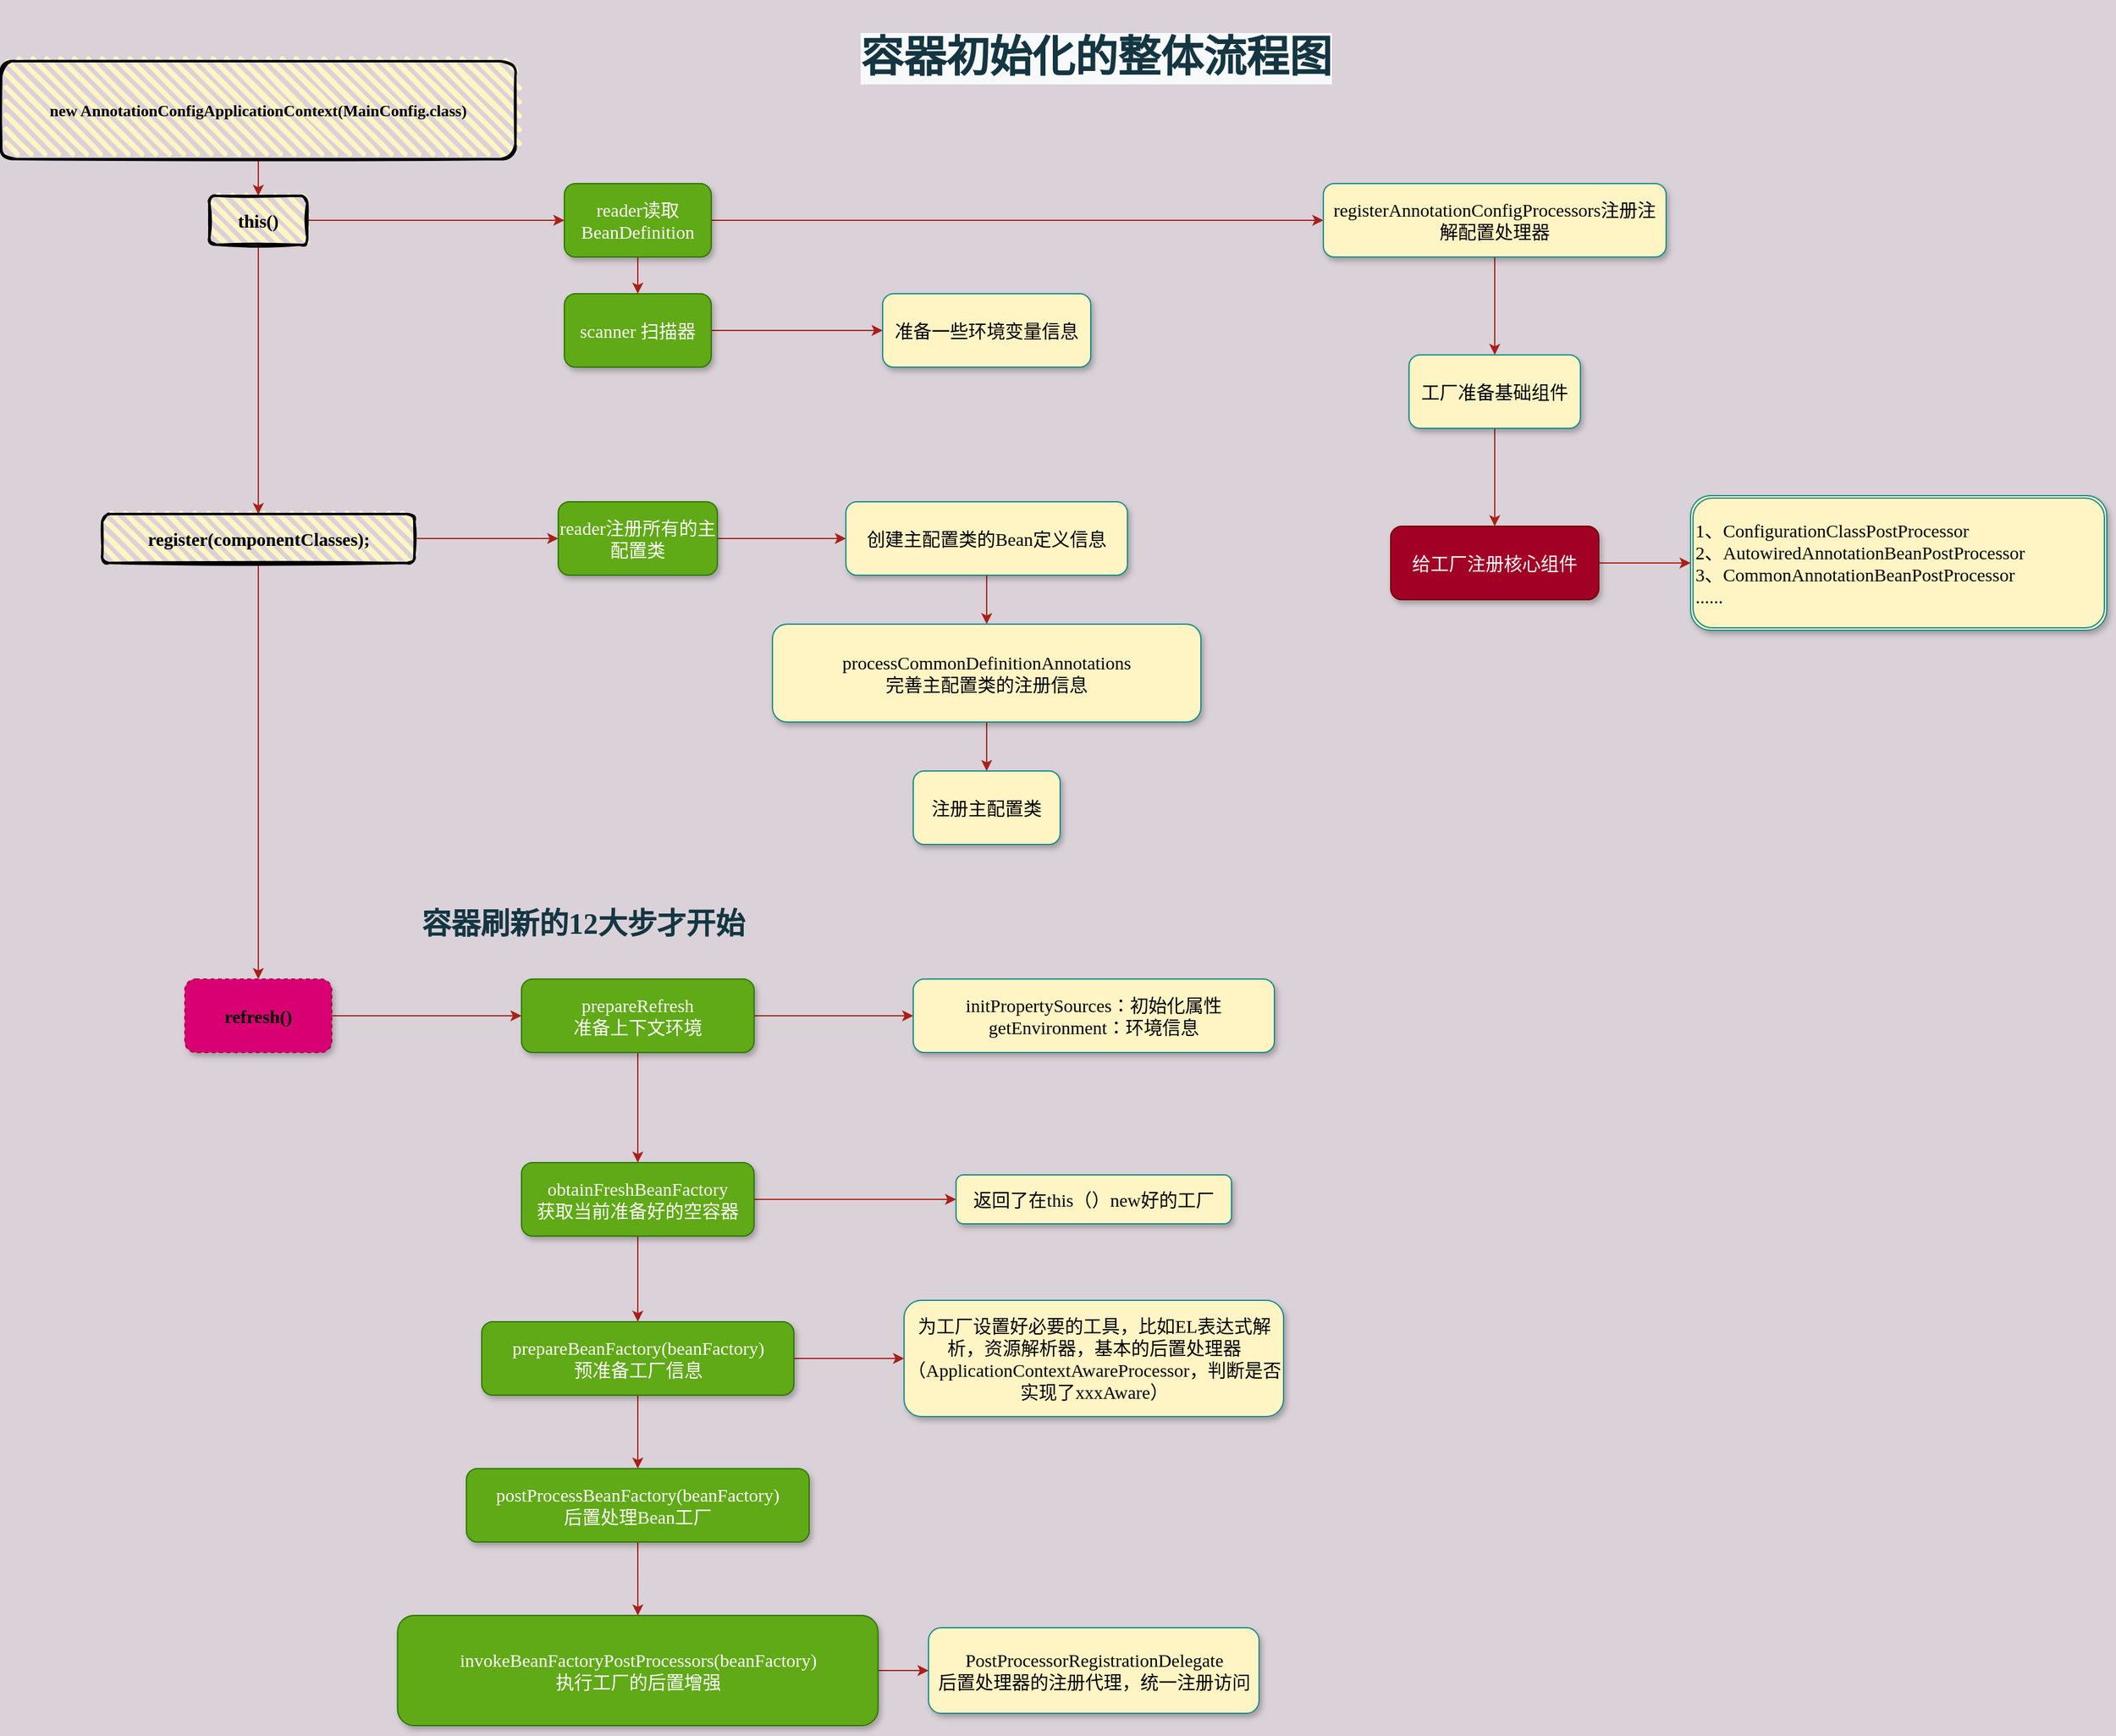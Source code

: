 <mxfile version="17.4.2" type="device"><diagram id="G0G6ft2l7NGfaG3M-63E" name="第 1 页"><mxGraphModel dx="1050" dy="976" grid="1" gridSize="10" guides="1" tooltips="1" connect="1" arrows="1" fold="1" page="1" pageScale="1" pageWidth="3300" pageHeight="4681" background="#DAD2D8" math="0" shadow="0"><root><mxCell id="0"/><mxCell id="1" parent="0"/><mxCell id="FQjSjVUGfeH6MWeQi8i--1" value="&lt;h1&gt;&lt;b&gt;&lt;font face=&quot;Comic Sans MS&quot;&gt;容器刷新的12大步才开始&lt;/font&gt;&lt;/b&gt;&lt;/h1&gt;" style="text;html=1;align=center;verticalAlign=middle;resizable=0;points=[];autosize=1;strokeColor=none;fillColor=none;fontColor=#143642;" vertex="1" parent="1"><mxGeometry x="415" y="790" width="280" height="50" as="geometry"/></mxCell><mxCell id="FQjSjVUGfeH6MWeQi8i--5" value="" style="edgeStyle=orthogonalEdgeStyle;curved=0;rounded=1;sketch=0;orthogonalLoop=1;jettySize=auto;html=1;fontFamily=Comic Sans MS;fontColor=#000000;strokeColor=#A8201A;fillColor=#FAE5C7;" edge="1" parent="1" source="FQjSjVUGfeH6MWeQi8i--3" target="FQjSjVUGfeH6MWeQi8i--4"><mxGeometry relative="1" as="geometry"/></mxCell><mxCell id="FQjSjVUGfeH6MWeQi8i--3" value="&lt;pre style=&quot;font-size: 9.8pt&quot;&gt;&lt;font color=&quot;#000000&quot; face=&quot;Comic Sans MS&quot;&gt;&lt;b&gt;new AnnotationConfigApplicationContext(MainConfig.class)&lt;/b&gt;&lt;/font&gt;&lt;/pre&gt;" style="rounded=1;whiteSpace=wrap;html=1;strokeWidth=2;fillWeight=4;hachureGap=8;hachureAngle=45;fillColor=#FFF4C3;sketch=1;fontColor=#143642;" vertex="1" parent="1"><mxGeometry x="80" y="110" width="420" height="80" as="geometry"/></mxCell><mxCell id="FQjSjVUGfeH6MWeQi8i--7" value="" style="edgeStyle=orthogonalEdgeStyle;curved=0;rounded=1;sketch=0;orthogonalLoop=1;jettySize=auto;html=1;fontFamily=Comic Sans MS;fontSize=15;fontColor=#000000;strokeColor=#A8201A;fillColor=#FAE5C7;" edge="1" parent="1" source="FQjSjVUGfeH6MWeQi8i--4" target="FQjSjVUGfeH6MWeQi8i--6"><mxGeometry relative="1" as="geometry"/></mxCell><mxCell id="FQjSjVUGfeH6MWeQi8i--13" style="edgeStyle=orthogonalEdgeStyle;curved=0;rounded=1;sketch=0;orthogonalLoop=1;jettySize=auto;html=1;fontFamily=Comic Sans MS;fontSize=15;fontColor=#000000;strokeColor=#A8201A;fillColor=#FAE5C7;entryX=0;entryY=0.5;entryDx=0;entryDy=0;" edge="1" parent="1" source="FQjSjVUGfeH6MWeQi8i--4" target="FQjSjVUGfeH6MWeQi8i--12"><mxGeometry relative="1" as="geometry"><mxPoint x="360" y="240" as="targetPoint"/></mxGeometry></mxCell><mxCell id="FQjSjVUGfeH6MWeQi8i--4" value="&lt;pre&gt;&lt;font color=&quot;#000000&quot; face=&quot;Comic Sans MS&quot; size=&quot;1&quot;&gt;&lt;b style=&quot;font-size: 15px&quot;&gt;this()&lt;/b&gt;&lt;/font&gt;&lt;/pre&gt;" style="whiteSpace=wrap;html=1;fillColor=#FFF4C3;fontColor=#143642;rounded=1;strokeWidth=2;fillWeight=4;hachureGap=8;hachureAngle=45;sketch=1;" vertex="1" parent="1"><mxGeometry x="250" y="220" width="80" height="40" as="geometry"/></mxCell><mxCell id="FQjSjVUGfeH6MWeQi8i--10" value="" style="edgeStyle=orthogonalEdgeStyle;curved=0;rounded=1;sketch=0;orthogonalLoop=1;jettySize=auto;html=1;fontFamily=Comic Sans MS;fontSize=15;fontColor=#000000;strokeColor=#A8201A;fillColor=#FAE5C7;" edge="1" parent="1" source="FQjSjVUGfeH6MWeQi8i--6" target="FQjSjVUGfeH6MWeQi8i--8"><mxGeometry relative="1" as="geometry"/></mxCell><mxCell id="FQjSjVUGfeH6MWeQi8i--27" style="edgeStyle=orthogonalEdgeStyle;curved=0;rounded=1;sketch=0;orthogonalLoop=1;jettySize=auto;html=1;fontFamily=Comic Sans MS;fontSize=15;fontColor=#000000;strokeColor=#A8201A;fillColor=#FAE5C7;" edge="1" parent="1" source="FQjSjVUGfeH6MWeQi8i--6" target="FQjSjVUGfeH6MWeQi8i--26"><mxGeometry relative="1" as="geometry"/></mxCell><mxCell id="FQjSjVUGfeH6MWeQi8i--6" value="&lt;pre&gt;&lt;pre style=&quot;font-size: 9.8pt&quot;&gt;&lt;font color=&quot;#000000&quot; style=&quot;font-size: 15px&quot; face=&quot;Comic Sans MS&quot;&gt;&lt;b&gt;register(componentClasses);&lt;/b&gt;&lt;/font&gt;&lt;/pre&gt;&lt;/pre&gt;" style="whiteSpace=wrap;html=1;fillColor=#FFF4C3;fontColor=#143642;rounded=1;strokeWidth=2;fillWeight=4;hachureGap=8;hachureAngle=45;sketch=1;" vertex="1" parent="1"><mxGeometry x="162.5" y="480" width="255" height="40" as="geometry"/></mxCell><mxCell id="FQjSjVUGfeH6MWeQi8i--36" style="edgeStyle=orthogonalEdgeStyle;curved=0;rounded=1;sketch=0;orthogonalLoop=1;jettySize=auto;html=1;fontFamily=Comic Sans MS;fontSize=35;fontColor=#000000;strokeColor=#A8201A;fillColor=#FAE5C7;" edge="1" parent="1" source="FQjSjVUGfeH6MWeQi8i--8" target="FQjSjVUGfeH6MWeQi8i--35"><mxGeometry relative="1" as="geometry"/></mxCell><mxCell id="FQjSjVUGfeH6MWeQi8i--8" value="&lt;pre style=&quot;color: rgb(20 , 54 , 66) ; font-size: 12px&quot;&gt;&lt;font color=&quot;#000000&quot; face=&quot;Comic Sans MS&quot; size=&quot;1&quot;&gt;&lt;b style=&quot;font-size: 15px&quot;&gt;refresh()&lt;/b&gt;&lt;/font&gt;&lt;/pre&gt;" style="rounded=1;whiteSpace=wrap;html=1;labelBackgroundColor=none;sketch=0;fontFamily=Comic Sans MS;fontSize=15;fontColor=#ffffff;strokeColor=#A50040;fillColor=#d80073;labelBorderColor=none;glass=0;shadow=1;dashed=1;" vertex="1" parent="1"><mxGeometry x="230" y="860" width="120" height="60" as="geometry"/></mxCell><mxCell id="FQjSjVUGfeH6MWeQi8i--15" value="" style="edgeStyle=orthogonalEdgeStyle;curved=0;rounded=1;sketch=0;orthogonalLoop=1;jettySize=auto;html=1;fontFamily=Comic Sans MS;fontSize=15;fontColor=#000000;strokeColor=#A8201A;fillColor=#FAE5C7;" edge="1" parent="1" source="FQjSjVUGfeH6MWeQi8i--12" target="FQjSjVUGfeH6MWeQi8i--14"><mxGeometry relative="1" as="geometry"/></mxCell><mxCell id="FQjSjVUGfeH6MWeQi8i--23" value="" style="edgeStyle=orthogonalEdgeStyle;curved=0;rounded=1;sketch=0;orthogonalLoop=1;jettySize=auto;html=1;fontFamily=Comic Sans MS;fontSize=15;fontColor=#000000;strokeColor=#A8201A;fillColor=#FAE5C7;" edge="1" parent="1" source="FQjSjVUGfeH6MWeQi8i--12" target="FQjSjVUGfeH6MWeQi8i--22"><mxGeometry relative="1" as="geometry"/></mxCell><mxCell id="FQjSjVUGfeH6MWeQi8i--12" value="reader读取BeanDefinition" style="rounded=1;whiteSpace=wrap;html=1;shadow=1;glass=0;labelBackgroundColor=none;labelBorderColor=none;sketch=0;fontFamily=Comic Sans MS;fontSize=15;fontColor=#ffffff;strokeColor=#2D7600;fillColor=#60a917;" vertex="1" parent="1"><mxGeometry x="540" y="210" width="120" height="60" as="geometry"/></mxCell><mxCell id="FQjSjVUGfeH6MWeQi8i--17" value="" style="edgeStyle=orthogonalEdgeStyle;curved=0;rounded=1;sketch=0;orthogonalLoop=1;jettySize=auto;html=1;fontFamily=Comic Sans MS;fontSize=15;fontColor=#000000;strokeColor=#A8201A;fillColor=#FAE5C7;" edge="1" parent="1" source="FQjSjVUGfeH6MWeQi8i--14" target="FQjSjVUGfeH6MWeQi8i--16"><mxGeometry relative="1" as="geometry"/></mxCell><mxCell id="FQjSjVUGfeH6MWeQi8i--14" value="registerAnnotationConfigProcessors注册注解配置处理器" style="rounded=1;whiteSpace=wrap;html=1;shadow=1;glass=0;labelBackgroundColor=none;labelBorderColor=none;sketch=0;fontFamily=Comic Sans MS;fontSize=15;fontColor=#000000;strokeColor=#0F8B8D;fillColor=#FFF4C3;" vertex="1" parent="1"><mxGeometry x="1160" y="210" width="280" height="60" as="geometry"/></mxCell><mxCell id="FQjSjVUGfeH6MWeQi8i--19" value="" style="edgeStyle=orthogonalEdgeStyle;curved=0;rounded=1;sketch=0;orthogonalLoop=1;jettySize=auto;html=1;fontFamily=Comic Sans MS;fontSize=15;fontColor=#000000;strokeColor=#A8201A;fillColor=#FAE5C7;" edge="1" parent="1" source="FQjSjVUGfeH6MWeQi8i--16" target="FQjSjVUGfeH6MWeQi8i--18"><mxGeometry relative="1" as="geometry"/></mxCell><mxCell id="FQjSjVUGfeH6MWeQi8i--16" value="工厂准备基础组件" style="rounded=1;whiteSpace=wrap;html=1;shadow=1;glass=0;labelBackgroundColor=none;labelBorderColor=none;sketch=0;fontFamily=Comic Sans MS;fontSize=15;fontColor=#000000;strokeColor=#0F8B8D;fillColor=#FFF4C3;" vertex="1" parent="1"><mxGeometry x="1230" y="350" width="140" height="60" as="geometry"/></mxCell><mxCell id="FQjSjVUGfeH6MWeQi8i--21" value="" style="edgeStyle=orthogonalEdgeStyle;curved=0;rounded=1;sketch=0;orthogonalLoop=1;jettySize=auto;html=1;fontFamily=Comic Sans MS;fontSize=15;fontColor=#000000;strokeColor=#A8201A;fillColor=#FAE5C7;" edge="1" parent="1" source="FQjSjVUGfeH6MWeQi8i--18" target="FQjSjVUGfeH6MWeQi8i--20"><mxGeometry relative="1" as="geometry"/></mxCell><mxCell id="FQjSjVUGfeH6MWeQi8i--18" value="给工厂注册核心组件" style="rounded=1;whiteSpace=wrap;html=1;shadow=1;glass=0;labelBackgroundColor=none;labelBorderColor=none;sketch=0;fontFamily=Comic Sans MS;fontSize=15;fontColor=#ffffff;strokeColor=#6F0000;fillColor=#a20025;" vertex="1" parent="1"><mxGeometry x="1215" y="490" width="170" height="60" as="geometry"/></mxCell><mxCell id="FQjSjVUGfeH6MWeQi8i--20" value="1、ConfigurationClassPostProcessor&lt;br&gt;2、AutowiredAnnotationBeanPostProcessor&lt;br&gt;3、CommonAnnotationBeanPostProcessor&lt;br&gt;......" style="shape=ext;double=1;rounded=1;whiteSpace=wrap;html=1;shadow=1;glass=0;labelBackgroundColor=none;labelBorderColor=none;sketch=0;fontFamily=Comic Sans MS;fontSize=15;fontColor=#000000;strokeColor=#0F8B8D;fillColor=#FFF4C3;align=left;" vertex="1" parent="1"><mxGeometry x="1460" y="465" width="340" height="110" as="geometry"/></mxCell><mxCell id="FQjSjVUGfeH6MWeQi8i--25" style="edgeStyle=orthogonalEdgeStyle;curved=0;rounded=1;sketch=0;orthogonalLoop=1;jettySize=auto;html=1;entryX=0;entryY=0.5;entryDx=0;entryDy=0;fontFamily=Comic Sans MS;fontSize=15;fontColor=#000000;strokeColor=#A8201A;fillColor=#FAE5C7;" edge="1" parent="1" source="FQjSjVUGfeH6MWeQi8i--22" target="FQjSjVUGfeH6MWeQi8i--24"><mxGeometry relative="1" as="geometry"/></mxCell><mxCell id="FQjSjVUGfeH6MWeQi8i--22" value="scanner 扫描器" style="rounded=1;whiteSpace=wrap;html=1;shadow=1;glass=0;labelBackgroundColor=none;labelBorderColor=none;sketch=0;fontFamily=Comic Sans MS;fontSize=15;fontColor=#ffffff;strokeColor=#2D7600;fillColor=#60a917;" vertex="1" parent="1"><mxGeometry x="540" y="300" width="120" height="60" as="geometry"/></mxCell><mxCell id="FQjSjVUGfeH6MWeQi8i--24" value="准备一些环境变量信息" style="rounded=1;whiteSpace=wrap;html=1;shadow=1;glass=0;labelBackgroundColor=none;labelBorderColor=none;sketch=0;fontFamily=Comic Sans MS;fontSize=15;fontColor=#000000;strokeColor=#0F8B8D;fillColor=#FFF4C3;" vertex="1" parent="1"><mxGeometry x="800" y="300" width="170" height="60" as="geometry"/></mxCell><mxCell id="FQjSjVUGfeH6MWeQi8i--29" style="edgeStyle=orthogonalEdgeStyle;curved=0;rounded=1;sketch=0;orthogonalLoop=1;jettySize=auto;html=1;fontFamily=Comic Sans MS;fontSize=15;fontColor=#000000;strokeColor=#A8201A;fillColor=#FAE5C7;" edge="1" parent="1" source="FQjSjVUGfeH6MWeQi8i--26" target="FQjSjVUGfeH6MWeQi8i--28"><mxGeometry relative="1" as="geometry"/></mxCell><mxCell id="FQjSjVUGfeH6MWeQi8i--26" value="reader注册所有的主配置类" style="rounded=1;whiteSpace=wrap;html=1;shadow=1;glass=0;labelBackgroundColor=none;labelBorderColor=none;sketch=0;fontFamily=Comic Sans MS;fontSize=15;fontColor=#ffffff;strokeColor=#2D7600;fillColor=#60a917;" vertex="1" parent="1"><mxGeometry x="535" y="470" width="130" height="60" as="geometry"/></mxCell><mxCell id="FQjSjVUGfeH6MWeQi8i--31" value="" style="edgeStyle=orthogonalEdgeStyle;curved=0;rounded=1;sketch=0;orthogonalLoop=1;jettySize=auto;html=1;fontFamily=Comic Sans MS;fontSize=15;fontColor=#000000;strokeColor=#A8201A;fillColor=#FAE5C7;" edge="1" parent="1" source="FQjSjVUGfeH6MWeQi8i--28" target="FQjSjVUGfeH6MWeQi8i--30"><mxGeometry relative="1" as="geometry"/></mxCell><mxCell id="FQjSjVUGfeH6MWeQi8i--28" value="创建主配置类的Bean定义信息" style="rounded=1;whiteSpace=wrap;html=1;shadow=1;glass=0;labelBackgroundColor=none;labelBorderColor=none;sketch=0;fontFamily=Comic Sans MS;fontSize=15;fontColor=#000000;strokeColor=#0F8B8D;fillColor=#FFF4C3;" vertex="1" parent="1"><mxGeometry x="770" y="470" width="230" height="60" as="geometry"/></mxCell><mxCell id="FQjSjVUGfeH6MWeQi8i--33" value="" style="edgeStyle=orthogonalEdgeStyle;curved=0;rounded=1;sketch=0;orthogonalLoop=1;jettySize=auto;html=1;fontFamily=Comic Sans MS;fontSize=15;fontColor=#000000;strokeColor=#A8201A;fillColor=#FAE5C7;" edge="1" parent="1" source="FQjSjVUGfeH6MWeQi8i--30" target="FQjSjVUGfeH6MWeQi8i--32"><mxGeometry relative="1" as="geometry"/></mxCell><mxCell id="FQjSjVUGfeH6MWeQi8i--30" value="processCommonDefinitionAnnotations&lt;br&gt;完善主配置类的注册信息" style="rounded=1;whiteSpace=wrap;html=1;shadow=1;glass=0;labelBackgroundColor=none;labelBorderColor=none;sketch=0;fontFamily=Comic Sans MS;fontSize=15;fontColor=#000000;strokeColor=#0F8B8D;fillColor=#FFF4C3;" vertex="1" parent="1"><mxGeometry x="710" y="570" width="350" height="80" as="geometry"/></mxCell><mxCell id="FQjSjVUGfeH6MWeQi8i--32" value="注册主配置类" style="whiteSpace=wrap;html=1;fontSize=15;fontFamily=Comic Sans MS;fillColor=#FFF4C3;strokeColor=#0F8B8D;fontColor=#000000;rounded=1;shadow=1;glass=0;labelBackgroundColor=none;labelBorderColor=none;sketch=0;" vertex="1" parent="1"><mxGeometry x="825" y="690" width="120" height="60" as="geometry"/></mxCell><mxCell id="FQjSjVUGfeH6MWeQi8i--34" value="&lt;h1 style=&quot;color: rgb(20 , 54 , 66) ; font-family: &amp;#34;helvetica&amp;#34; ; font-style: normal ; letter-spacing: normal ; text-align: center ; text-indent: 0px ; text-transform: none ; word-spacing: 0px ; background-color: rgb(248 , 249 , 250)&quot;&gt;&lt;b&gt;&lt;font face=&quot;Comic Sans MS&quot; style=&quot;font-size: 35px&quot;&gt;容器初始化的整体流程图&lt;/font&gt;&lt;/b&gt;&lt;/h1&gt;" style="text;whiteSpace=wrap;html=1;fontSize=15;fontFamily=Comic Sans MS;fontColor=#000000;" vertex="1" parent="1"><mxGeometry x="780" y="60" width="500" height="70" as="geometry"/></mxCell><mxCell id="FQjSjVUGfeH6MWeQi8i--38" style="edgeStyle=orthogonalEdgeStyle;curved=0;rounded=1;sketch=0;orthogonalLoop=1;jettySize=auto;html=1;fontFamily=Comic Sans MS;fontSize=35;fontColor=#000000;strokeColor=#A8201A;fillColor=#FAE5C7;" edge="1" parent="1" source="FQjSjVUGfeH6MWeQi8i--35" target="FQjSjVUGfeH6MWeQi8i--37"><mxGeometry relative="1" as="geometry"/></mxCell><mxCell id="FQjSjVUGfeH6MWeQi8i--40" value="" style="edgeStyle=orthogonalEdgeStyle;curved=0;rounded=1;sketch=0;orthogonalLoop=1;jettySize=auto;html=1;fontFamily=Comic Sans MS;fontSize=35;fontColor=#000000;strokeColor=#A8201A;fillColor=#FAE5C7;" edge="1" parent="1" source="FQjSjVUGfeH6MWeQi8i--35" target="FQjSjVUGfeH6MWeQi8i--39"><mxGeometry relative="1" as="geometry"/></mxCell><mxCell id="FQjSjVUGfeH6MWeQi8i--35" value="prepareRefresh&lt;br&gt;准备上下文环境" style="rounded=1;whiteSpace=wrap;html=1;shadow=1;glass=0;labelBackgroundColor=none;labelBorderColor=none;sketch=0;fontFamily=Comic Sans MS;fontSize=15;fontColor=#ffffff;strokeColor=#2D7600;fillColor=#60a917;" vertex="1" parent="1"><mxGeometry x="505" y="860" width="190" height="60" as="geometry"/></mxCell><mxCell id="FQjSjVUGfeH6MWeQi8i--37" value="initPropertySources：初始化属性&lt;br&gt;getEnvironment：环境信息" style="rounded=1;whiteSpace=wrap;html=1;shadow=1;glass=0;labelBackgroundColor=none;labelBorderColor=none;sketch=0;fontFamily=Comic Sans MS;fontSize=15;fontColor=#000000;strokeColor=#0F8B8D;fillColor=#FFF4C3;" vertex="1" parent="1"><mxGeometry x="825" y="860" width="295" height="60" as="geometry"/></mxCell><mxCell id="FQjSjVUGfeH6MWeQi8i--42" style="edgeStyle=orthogonalEdgeStyle;curved=0;rounded=1;sketch=0;orthogonalLoop=1;jettySize=auto;html=1;fontFamily=Comic Sans MS;fontSize=35;fontColor=#000000;strokeColor=#A8201A;fillColor=#FAE5C7;" edge="1" parent="1" source="FQjSjVUGfeH6MWeQi8i--39" target="FQjSjVUGfeH6MWeQi8i--41"><mxGeometry relative="1" as="geometry"/></mxCell><mxCell id="FQjSjVUGfeH6MWeQi8i--44" style="edgeStyle=orthogonalEdgeStyle;curved=0;rounded=1;sketch=0;orthogonalLoop=1;jettySize=auto;html=1;entryX=0.5;entryY=0;entryDx=0;entryDy=0;fontFamily=Comic Sans MS;fontSize=35;fontColor=#000000;strokeColor=#A8201A;fillColor=#FAE5C7;" edge="1" parent="1" source="FQjSjVUGfeH6MWeQi8i--39" target="FQjSjVUGfeH6MWeQi8i--43"><mxGeometry relative="1" as="geometry"/></mxCell><mxCell id="FQjSjVUGfeH6MWeQi8i--39" value="obtainFreshBeanFactory&lt;br&gt;获取当前准备好的空容器" style="rounded=1;whiteSpace=wrap;html=1;shadow=1;glass=0;labelBackgroundColor=none;labelBorderColor=none;sketch=0;fontFamily=Comic Sans MS;fontSize=15;fontColor=#ffffff;strokeColor=#2D7600;fillColor=#60a917;" vertex="1" parent="1"><mxGeometry x="505" y="1010" width="190" height="60" as="geometry"/></mxCell><mxCell id="FQjSjVUGfeH6MWeQi8i--41" value="返回了在this（）new好的工厂" style="rounded=1;whiteSpace=wrap;html=1;shadow=1;glass=0;labelBackgroundColor=none;labelBorderColor=none;sketch=0;fontFamily=Comic Sans MS;fontSize=15;fontColor=#000000;strokeColor=#0F8B8D;fillColor=#FFF4C3;" vertex="1" parent="1"><mxGeometry x="860" y="1020" width="225" height="40" as="geometry"/></mxCell><mxCell id="FQjSjVUGfeH6MWeQi8i--47" style="edgeStyle=orthogonalEdgeStyle;curved=0;rounded=1;sketch=0;orthogonalLoop=1;jettySize=auto;html=1;fontFamily=Comic Sans MS;fontSize=35;fontColor=#000000;strokeColor=#A8201A;fillColor=#FAE5C7;" edge="1" parent="1" source="FQjSjVUGfeH6MWeQi8i--43" target="FQjSjVUGfeH6MWeQi8i--45"><mxGeometry relative="1" as="geometry"/></mxCell><mxCell id="FQjSjVUGfeH6MWeQi8i--51" value="" style="edgeStyle=orthogonalEdgeStyle;curved=0;rounded=1;sketch=0;orthogonalLoop=1;jettySize=auto;html=1;fontFamily=Comic Sans MS;fontSize=35;fontColor=#000000;strokeColor=#A8201A;fillColor=#FAE5C7;" edge="1" parent="1" source="FQjSjVUGfeH6MWeQi8i--43" target="FQjSjVUGfeH6MWeQi8i--48"><mxGeometry relative="1" as="geometry"/></mxCell><mxCell id="FQjSjVUGfeH6MWeQi8i--43" value="prepareBeanFactory(beanFactory)&lt;br&gt;预准备工厂信息" style="rounded=1;whiteSpace=wrap;html=1;shadow=1;glass=0;labelBackgroundColor=none;labelBorderColor=none;sketch=0;fontFamily=Comic Sans MS;fontSize=15;fontColor=#ffffff;strokeColor=#2D7600;fillColor=#60a917;" vertex="1" parent="1"><mxGeometry x="472.5" y="1140" width="255" height="60" as="geometry"/></mxCell><mxCell id="FQjSjVUGfeH6MWeQi8i--45" value="为工厂设置好必要的工具，比如EL表达式解析，资源解析器，基本的后置处理器（ApplicationContextAwareProcessor，判断是否实现了xxxAware）" style="rounded=1;whiteSpace=wrap;html=1;shadow=1;glass=0;labelBackgroundColor=none;labelBorderColor=none;sketch=0;fontFamily=Comic Sans MS;fontSize=15;fontColor=#000000;strokeColor=#0F8B8D;fillColor=#FFF4C3;" vertex="1" parent="1"><mxGeometry x="817.5" y="1122.5" width="310" height="95" as="geometry"/></mxCell><mxCell id="FQjSjVUGfeH6MWeQi8i--52" value="" style="edgeStyle=orthogonalEdgeStyle;curved=0;rounded=1;sketch=0;orthogonalLoop=1;jettySize=auto;html=1;fontFamily=Comic Sans MS;fontSize=35;fontColor=#000000;strokeColor=#A8201A;fillColor=#FAE5C7;" edge="1" parent="1" source="FQjSjVUGfeH6MWeQi8i--48" target="FQjSjVUGfeH6MWeQi8i--49"><mxGeometry relative="1" as="geometry"/></mxCell><mxCell id="FQjSjVUGfeH6MWeQi8i--48" value="postProcessBeanFactory(beanFactory)&lt;br&gt;后置处理Bean工厂" style="rounded=1;whiteSpace=wrap;html=1;shadow=1;glass=0;labelBackgroundColor=none;labelBorderColor=none;sketch=0;fontFamily=Comic Sans MS;fontSize=15;fontColor=#ffffff;strokeColor=#2D7600;fillColor=#60a917;" vertex="1" parent="1"><mxGeometry x="460" y="1260" width="280" height="60" as="geometry"/></mxCell><mxCell id="FQjSjVUGfeH6MWeQi8i--53" value="" style="edgeStyle=orthogonalEdgeStyle;curved=0;rounded=1;sketch=0;orthogonalLoop=1;jettySize=auto;html=1;fontFamily=Comic Sans MS;fontSize=35;fontColor=#000000;strokeColor=#A8201A;fillColor=#FAE5C7;" edge="1" parent="1" source="FQjSjVUGfeH6MWeQi8i--49" target="FQjSjVUGfeH6MWeQi8i--50"><mxGeometry relative="1" as="geometry"/></mxCell><mxCell id="FQjSjVUGfeH6MWeQi8i--49" value="invokeBeanFactoryPostProcessors(beanFactory)&lt;br&gt;执行工厂的后置增强" style="rounded=1;whiteSpace=wrap;html=1;shadow=1;glass=0;labelBackgroundColor=none;labelBorderColor=none;sketch=0;fontFamily=Comic Sans MS;fontSize=15;fontColor=#ffffff;strokeColor=#2D7600;fillColor=#60a917;" vertex="1" parent="1"><mxGeometry x="403.75" y="1380" width="392.5" height="90" as="geometry"/></mxCell><mxCell id="FQjSjVUGfeH6MWeQi8i--50" value="PostProcessorRegistrationDelegate&lt;br&gt;后置处理器的注册代理，统一注册访问" style="rounded=1;whiteSpace=wrap;html=1;shadow=1;glass=0;labelBackgroundColor=none;labelBorderColor=none;sketch=0;fontFamily=Comic Sans MS;fontSize=15;fontColor=#000000;strokeColor=#0F8B8D;fillColor=#FFF4C3;" vertex="1" parent="1"><mxGeometry x="837.5" y="1390" width="270" height="70" as="geometry"/></mxCell></root></mxGraphModel></diagram></mxfile>